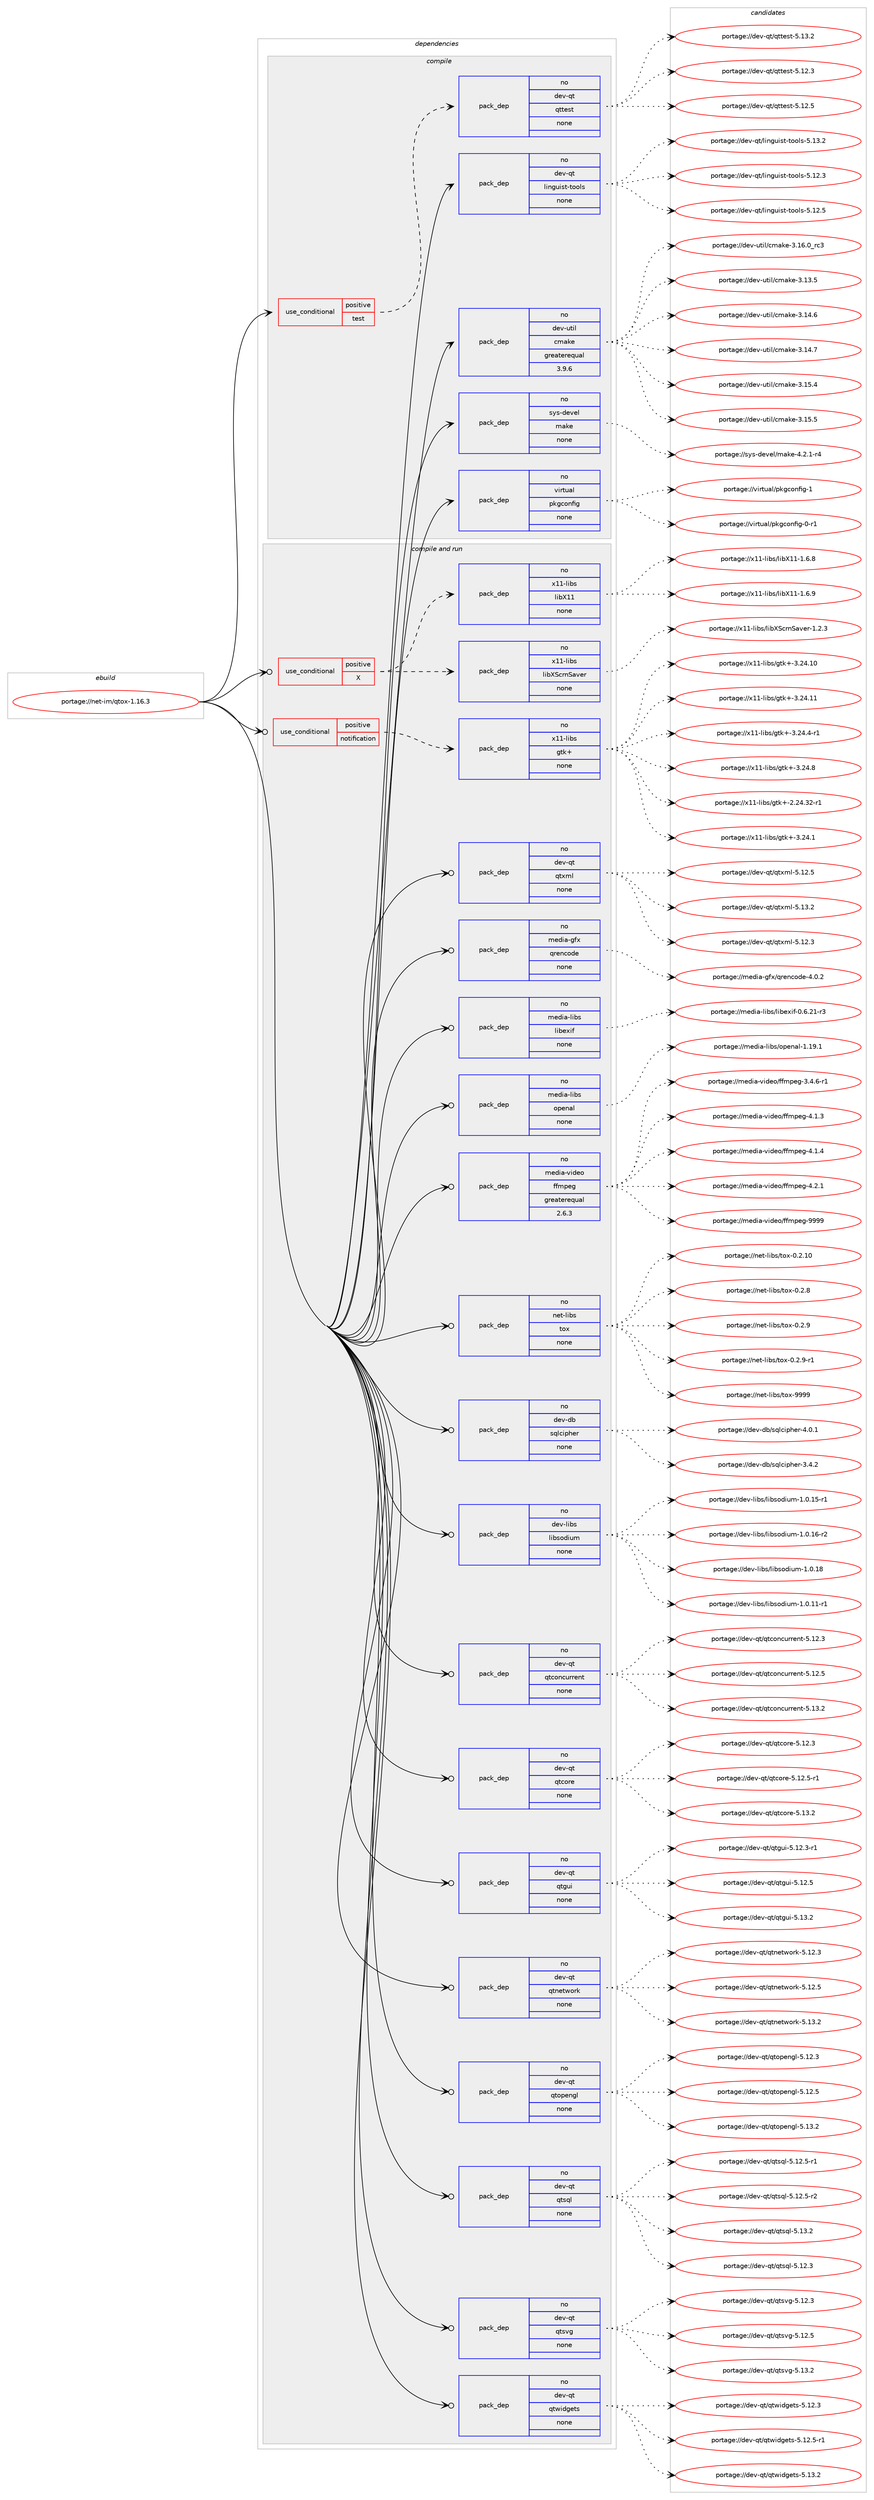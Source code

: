 digraph prolog {

# *************
# Graph options
# *************

newrank=true;
concentrate=true;
compound=true;
graph [rankdir=LR,fontname=Helvetica,fontsize=10,ranksep=1.5];#, ranksep=2.5, nodesep=0.2];
edge  [arrowhead=vee];
node  [fontname=Helvetica,fontsize=10];

# **********
# The ebuild
# **********

subgraph cluster_leftcol {
color=gray;
rank=same;
label=<<i>ebuild</i>>;
id [label="portage://net-im/qtox-1.16.3", color=red, width=4, href="../net-im/qtox-1.16.3.svg"];
}

# ****************
# The dependencies
# ****************

subgraph cluster_midcol {
color=gray;
label=<<i>dependencies</i>>;
subgraph cluster_compile {
fillcolor="#eeeeee";
style=filled;
label=<<i>compile</i>>;
subgraph cond88975 {
dependency355814 [label=<<TABLE BORDER="0" CELLBORDER="1" CELLSPACING="0" CELLPADDING="4"><TR><TD ROWSPAN="3" CELLPADDING="10">use_conditional</TD></TR><TR><TD>positive</TD></TR><TR><TD>test</TD></TR></TABLE>>, shape=none, color=red];
subgraph pack260957 {
dependency355815 [label=<<TABLE BORDER="0" CELLBORDER="1" CELLSPACING="0" CELLPADDING="4" WIDTH="220"><TR><TD ROWSPAN="6" CELLPADDING="30">pack_dep</TD></TR><TR><TD WIDTH="110">no</TD></TR><TR><TD>dev-qt</TD></TR><TR><TD>qttest</TD></TR><TR><TD>none</TD></TR><TR><TD></TD></TR></TABLE>>, shape=none, color=blue];
}
dependency355814:e -> dependency355815:w [weight=20,style="dashed",arrowhead="vee"];
}
id:e -> dependency355814:w [weight=20,style="solid",arrowhead="vee"];
subgraph pack260958 {
dependency355816 [label=<<TABLE BORDER="0" CELLBORDER="1" CELLSPACING="0" CELLPADDING="4" WIDTH="220"><TR><TD ROWSPAN="6" CELLPADDING="30">pack_dep</TD></TR><TR><TD WIDTH="110">no</TD></TR><TR><TD>dev-qt</TD></TR><TR><TD>linguist-tools</TD></TR><TR><TD>none</TD></TR><TR><TD></TD></TR></TABLE>>, shape=none, color=blue];
}
id:e -> dependency355816:w [weight=20,style="solid",arrowhead="vee"];
subgraph pack260959 {
dependency355817 [label=<<TABLE BORDER="0" CELLBORDER="1" CELLSPACING="0" CELLPADDING="4" WIDTH="220"><TR><TD ROWSPAN="6" CELLPADDING="30">pack_dep</TD></TR><TR><TD WIDTH="110">no</TD></TR><TR><TD>dev-util</TD></TR><TR><TD>cmake</TD></TR><TR><TD>greaterequal</TD></TR><TR><TD>3.9.6</TD></TR></TABLE>>, shape=none, color=blue];
}
id:e -> dependency355817:w [weight=20,style="solid",arrowhead="vee"];
subgraph pack260960 {
dependency355818 [label=<<TABLE BORDER="0" CELLBORDER="1" CELLSPACING="0" CELLPADDING="4" WIDTH="220"><TR><TD ROWSPAN="6" CELLPADDING="30">pack_dep</TD></TR><TR><TD WIDTH="110">no</TD></TR><TR><TD>sys-devel</TD></TR><TR><TD>make</TD></TR><TR><TD>none</TD></TR><TR><TD></TD></TR></TABLE>>, shape=none, color=blue];
}
id:e -> dependency355818:w [weight=20,style="solid",arrowhead="vee"];
subgraph pack260961 {
dependency355819 [label=<<TABLE BORDER="0" CELLBORDER="1" CELLSPACING="0" CELLPADDING="4" WIDTH="220"><TR><TD ROWSPAN="6" CELLPADDING="30">pack_dep</TD></TR><TR><TD WIDTH="110">no</TD></TR><TR><TD>virtual</TD></TR><TR><TD>pkgconfig</TD></TR><TR><TD>none</TD></TR><TR><TD></TD></TR></TABLE>>, shape=none, color=blue];
}
id:e -> dependency355819:w [weight=20,style="solid",arrowhead="vee"];
}
subgraph cluster_compileandrun {
fillcolor="#eeeeee";
style=filled;
label=<<i>compile and run</i>>;
subgraph cond88976 {
dependency355820 [label=<<TABLE BORDER="0" CELLBORDER="1" CELLSPACING="0" CELLPADDING="4"><TR><TD ROWSPAN="3" CELLPADDING="10">use_conditional</TD></TR><TR><TD>positive</TD></TR><TR><TD>X</TD></TR></TABLE>>, shape=none, color=red];
subgraph pack260962 {
dependency355821 [label=<<TABLE BORDER="0" CELLBORDER="1" CELLSPACING="0" CELLPADDING="4" WIDTH="220"><TR><TD ROWSPAN="6" CELLPADDING="30">pack_dep</TD></TR><TR><TD WIDTH="110">no</TD></TR><TR><TD>x11-libs</TD></TR><TR><TD>libX11</TD></TR><TR><TD>none</TD></TR><TR><TD></TD></TR></TABLE>>, shape=none, color=blue];
}
dependency355820:e -> dependency355821:w [weight=20,style="dashed",arrowhead="vee"];
subgraph pack260963 {
dependency355822 [label=<<TABLE BORDER="0" CELLBORDER="1" CELLSPACING="0" CELLPADDING="4" WIDTH="220"><TR><TD ROWSPAN="6" CELLPADDING="30">pack_dep</TD></TR><TR><TD WIDTH="110">no</TD></TR><TR><TD>x11-libs</TD></TR><TR><TD>libXScrnSaver</TD></TR><TR><TD>none</TD></TR><TR><TD></TD></TR></TABLE>>, shape=none, color=blue];
}
dependency355820:e -> dependency355822:w [weight=20,style="dashed",arrowhead="vee"];
}
id:e -> dependency355820:w [weight=20,style="solid",arrowhead="odotvee"];
subgraph cond88977 {
dependency355823 [label=<<TABLE BORDER="0" CELLBORDER="1" CELLSPACING="0" CELLPADDING="4"><TR><TD ROWSPAN="3" CELLPADDING="10">use_conditional</TD></TR><TR><TD>positive</TD></TR><TR><TD>notification</TD></TR></TABLE>>, shape=none, color=red];
subgraph pack260964 {
dependency355824 [label=<<TABLE BORDER="0" CELLBORDER="1" CELLSPACING="0" CELLPADDING="4" WIDTH="220"><TR><TD ROWSPAN="6" CELLPADDING="30">pack_dep</TD></TR><TR><TD WIDTH="110">no</TD></TR><TR><TD>x11-libs</TD></TR><TR><TD>gtk+</TD></TR><TR><TD>none</TD></TR><TR><TD></TD></TR></TABLE>>, shape=none, color=blue];
}
dependency355823:e -> dependency355824:w [weight=20,style="dashed",arrowhead="vee"];
}
id:e -> dependency355823:w [weight=20,style="solid",arrowhead="odotvee"];
subgraph pack260965 {
dependency355825 [label=<<TABLE BORDER="0" CELLBORDER="1" CELLSPACING="0" CELLPADDING="4" WIDTH="220"><TR><TD ROWSPAN="6" CELLPADDING="30">pack_dep</TD></TR><TR><TD WIDTH="110">no</TD></TR><TR><TD>dev-db</TD></TR><TR><TD>sqlcipher</TD></TR><TR><TD>none</TD></TR><TR><TD></TD></TR></TABLE>>, shape=none, color=blue];
}
id:e -> dependency355825:w [weight=20,style="solid",arrowhead="odotvee"];
subgraph pack260966 {
dependency355826 [label=<<TABLE BORDER="0" CELLBORDER="1" CELLSPACING="0" CELLPADDING="4" WIDTH="220"><TR><TD ROWSPAN="6" CELLPADDING="30">pack_dep</TD></TR><TR><TD WIDTH="110">no</TD></TR><TR><TD>dev-libs</TD></TR><TR><TD>libsodium</TD></TR><TR><TD>none</TD></TR><TR><TD></TD></TR></TABLE>>, shape=none, color=blue];
}
id:e -> dependency355826:w [weight=20,style="solid",arrowhead="odotvee"];
subgraph pack260967 {
dependency355827 [label=<<TABLE BORDER="0" CELLBORDER="1" CELLSPACING="0" CELLPADDING="4" WIDTH="220"><TR><TD ROWSPAN="6" CELLPADDING="30">pack_dep</TD></TR><TR><TD WIDTH="110">no</TD></TR><TR><TD>dev-qt</TD></TR><TR><TD>qtconcurrent</TD></TR><TR><TD>none</TD></TR><TR><TD></TD></TR></TABLE>>, shape=none, color=blue];
}
id:e -> dependency355827:w [weight=20,style="solid",arrowhead="odotvee"];
subgraph pack260968 {
dependency355828 [label=<<TABLE BORDER="0" CELLBORDER="1" CELLSPACING="0" CELLPADDING="4" WIDTH="220"><TR><TD ROWSPAN="6" CELLPADDING="30">pack_dep</TD></TR><TR><TD WIDTH="110">no</TD></TR><TR><TD>dev-qt</TD></TR><TR><TD>qtcore</TD></TR><TR><TD>none</TD></TR><TR><TD></TD></TR></TABLE>>, shape=none, color=blue];
}
id:e -> dependency355828:w [weight=20,style="solid",arrowhead="odotvee"];
subgraph pack260969 {
dependency355829 [label=<<TABLE BORDER="0" CELLBORDER="1" CELLSPACING="0" CELLPADDING="4" WIDTH="220"><TR><TD ROWSPAN="6" CELLPADDING="30">pack_dep</TD></TR><TR><TD WIDTH="110">no</TD></TR><TR><TD>dev-qt</TD></TR><TR><TD>qtgui</TD></TR><TR><TD>none</TD></TR><TR><TD></TD></TR></TABLE>>, shape=none, color=blue];
}
id:e -> dependency355829:w [weight=20,style="solid",arrowhead="odotvee"];
subgraph pack260970 {
dependency355830 [label=<<TABLE BORDER="0" CELLBORDER="1" CELLSPACING="0" CELLPADDING="4" WIDTH="220"><TR><TD ROWSPAN="6" CELLPADDING="30">pack_dep</TD></TR><TR><TD WIDTH="110">no</TD></TR><TR><TD>dev-qt</TD></TR><TR><TD>qtnetwork</TD></TR><TR><TD>none</TD></TR><TR><TD></TD></TR></TABLE>>, shape=none, color=blue];
}
id:e -> dependency355830:w [weight=20,style="solid",arrowhead="odotvee"];
subgraph pack260971 {
dependency355831 [label=<<TABLE BORDER="0" CELLBORDER="1" CELLSPACING="0" CELLPADDING="4" WIDTH="220"><TR><TD ROWSPAN="6" CELLPADDING="30">pack_dep</TD></TR><TR><TD WIDTH="110">no</TD></TR><TR><TD>dev-qt</TD></TR><TR><TD>qtopengl</TD></TR><TR><TD>none</TD></TR><TR><TD></TD></TR></TABLE>>, shape=none, color=blue];
}
id:e -> dependency355831:w [weight=20,style="solid",arrowhead="odotvee"];
subgraph pack260972 {
dependency355832 [label=<<TABLE BORDER="0" CELLBORDER="1" CELLSPACING="0" CELLPADDING="4" WIDTH="220"><TR><TD ROWSPAN="6" CELLPADDING="30">pack_dep</TD></TR><TR><TD WIDTH="110">no</TD></TR><TR><TD>dev-qt</TD></TR><TR><TD>qtsql</TD></TR><TR><TD>none</TD></TR><TR><TD></TD></TR></TABLE>>, shape=none, color=blue];
}
id:e -> dependency355832:w [weight=20,style="solid",arrowhead="odotvee"];
subgraph pack260973 {
dependency355833 [label=<<TABLE BORDER="0" CELLBORDER="1" CELLSPACING="0" CELLPADDING="4" WIDTH="220"><TR><TD ROWSPAN="6" CELLPADDING="30">pack_dep</TD></TR><TR><TD WIDTH="110">no</TD></TR><TR><TD>dev-qt</TD></TR><TR><TD>qtsvg</TD></TR><TR><TD>none</TD></TR><TR><TD></TD></TR></TABLE>>, shape=none, color=blue];
}
id:e -> dependency355833:w [weight=20,style="solid",arrowhead="odotvee"];
subgraph pack260974 {
dependency355834 [label=<<TABLE BORDER="0" CELLBORDER="1" CELLSPACING="0" CELLPADDING="4" WIDTH="220"><TR><TD ROWSPAN="6" CELLPADDING="30">pack_dep</TD></TR><TR><TD WIDTH="110">no</TD></TR><TR><TD>dev-qt</TD></TR><TR><TD>qtwidgets</TD></TR><TR><TD>none</TD></TR><TR><TD></TD></TR></TABLE>>, shape=none, color=blue];
}
id:e -> dependency355834:w [weight=20,style="solid",arrowhead="odotvee"];
subgraph pack260975 {
dependency355835 [label=<<TABLE BORDER="0" CELLBORDER="1" CELLSPACING="0" CELLPADDING="4" WIDTH="220"><TR><TD ROWSPAN="6" CELLPADDING="30">pack_dep</TD></TR><TR><TD WIDTH="110">no</TD></TR><TR><TD>dev-qt</TD></TR><TR><TD>qtxml</TD></TR><TR><TD>none</TD></TR><TR><TD></TD></TR></TABLE>>, shape=none, color=blue];
}
id:e -> dependency355835:w [weight=20,style="solid",arrowhead="odotvee"];
subgraph pack260976 {
dependency355836 [label=<<TABLE BORDER="0" CELLBORDER="1" CELLSPACING="0" CELLPADDING="4" WIDTH="220"><TR><TD ROWSPAN="6" CELLPADDING="30">pack_dep</TD></TR><TR><TD WIDTH="110">no</TD></TR><TR><TD>media-gfx</TD></TR><TR><TD>qrencode</TD></TR><TR><TD>none</TD></TR><TR><TD></TD></TR></TABLE>>, shape=none, color=blue];
}
id:e -> dependency355836:w [weight=20,style="solid",arrowhead="odotvee"];
subgraph pack260977 {
dependency355837 [label=<<TABLE BORDER="0" CELLBORDER="1" CELLSPACING="0" CELLPADDING="4" WIDTH="220"><TR><TD ROWSPAN="6" CELLPADDING="30">pack_dep</TD></TR><TR><TD WIDTH="110">no</TD></TR><TR><TD>media-libs</TD></TR><TR><TD>libexif</TD></TR><TR><TD>none</TD></TR><TR><TD></TD></TR></TABLE>>, shape=none, color=blue];
}
id:e -> dependency355837:w [weight=20,style="solid",arrowhead="odotvee"];
subgraph pack260978 {
dependency355838 [label=<<TABLE BORDER="0" CELLBORDER="1" CELLSPACING="0" CELLPADDING="4" WIDTH="220"><TR><TD ROWSPAN="6" CELLPADDING="30">pack_dep</TD></TR><TR><TD WIDTH="110">no</TD></TR><TR><TD>media-libs</TD></TR><TR><TD>openal</TD></TR><TR><TD>none</TD></TR><TR><TD></TD></TR></TABLE>>, shape=none, color=blue];
}
id:e -> dependency355838:w [weight=20,style="solid",arrowhead="odotvee"];
subgraph pack260979 {
dependency355839 [label=<<TABLE BORDER="0" CELLBORDER="1" CELLSPACING="0" CELLPADDING="4" WIDTH="220"><TR><TD ROWSPAN="6" CELLPADDING="30">pack_dep</TD></TR><TR><TD WIDTH="110">no</TD></TR><TR><TD>media-video</TD></TR><TR><TD>ffmpeg</TD></TR><TR><TD>greaterequal</TD></TR><TR><TD>2.6.3</TD></TR></TABLE>>, shape=none, color=blue];
}
id:e -> dependency355839:w [weight=20,style="solid",arrowhead="odotvee"];
subgraph pack260980 {
dependency355840 [label=<<TABLE BORDER="0" CELLBORDER="1" CELLSPACING="0" CELLPADDING="4" WIDTH="220"><TR><TD ROWSPAN="6" CELLPADDING="30">pack_dep</TD></TR><TR><TD WIDTH="110">no</TD></TR><TR><TD>net-libs</TD></TR><TR><TD>tox</TD></TR><TR><TD>none</TD></TR><TR><TD></TD></TR></TABLE>>, shape=none, color=blue];
}
id:e -> dependency355840:w [weight=20,style="solid",arrowhead="odotvee"];
}
subgraph cluster_run {
fillcolor="#eeeeee";
style=filled;
label=<<i>run</i>>;
}
}

# **************
# The candidates
# **************

subgraph cluster_choices {
rank=same;
color=gray;
label=<<i>candidates</i>>;

subgraph choice260957 {
color=black;
nodesep=1;
choiceportage100101118451131164711311611610111511645534649504651 [label="portage://dev-qt/qttest-5.12.3", color=red, width=4,href="../dev-qt/qttest-5.12.3.svg"];
choiceportage100101118451131164711311611610111511645534649504653 [label="portage://dev-qt/qttest-5.12.5", color=red, width=4,href="../dev-qt/qttest-5.12.5.svg"];
choiceportage100101118451131164711311611610111511645534649514650 [label="portage://dev-qt/qttest-5.13.2", color=red, width=4,href="../dev-qt/qttest-5.13.2.svg"];
dependency355815:e -> choiceportage100101118451131164711311611610111511645534649504651:w [style=dotted,weight="100"];
dependency355815:e -> choiceportage100101118451131164711311611610111511645534649504653:w [style=dotted,weight="100"];
dependency355815:e -> choiceportage100101118451131164711311611610111511645534649514650:w [style=dotted,weight="100"];
}
subgraph choice260958 {
color=black;
nodesep=1;
choiceportage10010111845113116471081051101031171051151164511611111110811545534649504651 [label="portage://dev-qt/linguist-tools-5.12.3", color=red, width=4,href="../dev-qt/linguist-tools-5.12.3.svg"];
choiceportage10010111845113116471081051101031171051151164511611111110811545534649504653 [label="portage://dev-qt/linguist-tools-5.12.5", color=red, width=4,href="../dev-qt/linguist-tools-5.12.5.svg"];
choiceportage10010111845113116471081051101031171051151164511611111110811545534649514650 [label="portage://dev-qt/linguist-tools-5.13.2", color=red, width=4,href="../dev-qt/linguist-tools-5.13.2.svg"];
dependency355816:e -> choiceportage10010111845113116471081051101031171051151164511611111110811545534649504651:w [style=dotted,weight="100"];
dependency355816:e -> choiceportage10010111845113116471081051101031171051151164511611111110811545534649504653:w [style=dotted,weight="100"];
dependency355816:e -> choiceportage10010111845113116471081051101031171051151164511611111110811545534649514650:w [style=dotted,weight="100"];
}
subgraph choice260959 {
color=black;
nodesep=1;
choiceportage1001011184511711610510847991099710710145514649514653 [label="portage://dev-util/cmake-3.13.5", color=red, width=4,href="../dev-util/cmake-3.13.5.svg"];
choiceportage1001011184511711610510847991099710710145514649524654 [label="portage://dev-util/cmake-3.14.6", color=red, width=4,href="../dev-util/cmake-3.14.6.svg"];
choiceportage1001011184511711610510847991099710710145514649524655 [label="portage://dev-util/cmake-3.14.7", color=red, width=4,href="../dev-util/cmake-3.14.7.svg"];
choiceportage1001011184511711610510847991099710710145514649534652 [label="portage://dev-util/cmake-3.15.4", color=red, width=4,href="../dev-util/cmake-3.15.4.svg"];
choiceportage1001011184511711610510847991099710710145514649534653 [label="portage://dev-util/cmake-3.15.5", color=red, width=4,href="../dev-util/cmake-3.15.5.svg"];
choiceportage1001011184511711610510847991099710710145514649544648951149951 [label="portage://dev-util/cmake-3.16.0_rc3", color=red, width=4,href="../dev-util/cmake-3.16.0_rc3.svg"];
dependency355817:e -> choiceportage1001011184511711610510847991099710710145514649514653:w [style=dotted,weight="100"];
dependency355817:e -> choiceportage1001011184511711610510847991099710710145514649524654:w [style=dotted,weight="100"];
dependency355817:e -> choiceportage1001011184511711610510847991099710710145514649524655:w [style=dotted,weight="100"];
dependency355817:e -> choiceportage1001011184511711610510847991099710710145514649534652:w [style=dotted,weight="100"];
dependency355817:e -> choiceportage1001011184511711610510847991099710710145514649534653:w [style=dotted,weight="100"];
dependency355817:e -> choiceportage1001011184511711610510847991099710710145514649544648951149951:w [style=dotted,weight="100"];
}
subgraph choice260960 {
color=black;
nodesep=1;
choiceportage1151211154510010111810110847109971071014552465046494511452 [label="portage://sys-devel/make-4.2.1-r4", color=red, width=4,href="../sys-devel/make-4.2.1-r4.svg"];
dependency355818:e -> choiceportage1151211154510010111810110847109971071014552465046494511452:w [style=dotted,weight="100"];
}
subgraph choice260961 {
color=black;
nodesep=1;
choiceportage11810511411611797108471121071039911111010210510345484511449 [label="portage://virtual/pkgconfig-0-r1", color=red, width=4,href="../virtual/pkgconfig-0-r1.svg"];
choiceportage1181051141161179710847112107103991111101021051034549 [label="portage://virtual/pkgconfig-1", color=red, width=4,href="../virtual/pkgconfig-1.svg"];
dependency355819:e -> choiceportage11810511411611797108471121071039911111010210510345484511449:w [style=dotted,weight="100"];
dependency355819:e -> choiceportage1181051141161179710847112107103991111101021051034549:w [style=dotted,weight="100"];
}
subgraph choice260962 {
color=black;
nodesep=1;
choiceportage120494945108105981154710810598884949454946544656 [label="portage://x11-libs/libX11-1.6.8", color=red, width=4,href="../x11-libs/libX11-1.6.8.svg"];
choiceportage120494945108105981154710810598884949454946544657 [label="portage://x11-libs/libX11-1.6.9", color=red, width=4,href="../x11-libs/libX11-1.6.9.svg"];
dependency355821:e -> choiceportage120494945108105981154710810598884949454946544656:w [style=dotted,weight="100"];
dependency355821:e -> choiceportage120494945108105981154710810598884949454946544657:w [style=dotted,weight="100"];
}
subgraph choice260963 {
color=black;
nodesep=1;
choiceportage1204949451081059811547108105988883991141108397118101114454946504651 [label="portage://x11-libs/libXScrnSaver-1.2.3", color=red, width=4,href="../x11-libs/libXScrnSaver-1.2.3.svg"];
dependency355822:e -> choiceportage1204949451081059811547108105988883991141108397118101114454946504651:w [style=dotted,weight="100"];
}
subgraph choice260964 {
color=black;
nodesep=1;
choiceportage12049494510810598115471031161074345504650524651504511449 [label="portage://x11-libs/gtk+-2.24.32-r1", color=red, width=4,href="../x11-libs/gtk+-2.24.32-r1.svg"];
choiceportage12049494510810598115471031161074345514650524649 [label="portage://x11-libs/gtk+-3.24.1", color=red, width=4,href="../x11-libs/gtk+-3.24.1.svg"];
choiceportage1204949451081059811547103116107434551465052464948 [label="portage://x11-libs/gtk+-3.24.10", color=red, width=4,href="../x11-libs/gtk+-3.24.10.svg"];
choiceportage1204949451081059811547103116107434551465052464949 [label="portage://x11-libs/gtk+-3.24.11", color=red, width=4,href="../x11-libs/gtk+-3.24.11.svg"];
choiceportage120494945108105981154710311610743455146505246524511449 [label="portage://x11-libs/gtk+-3.24.4-r1", color=red, width=4,href="../x11-libs/gtk+-3.24.4-r1.svg"];
choiceportage12049494510810598115471031161074345514650524656 [label="portage://x11-libs/gtk+-3.24.8", color=red, width=4,href="../x11-libs/gtk+-3.24.8.svg"];
dependency355824:e -> choiceportage12049494510810598115471031161074345504650524651504511449:w [style=dotted,weight="100"];
dependency355824:e -> choiceportage12049494510810598115471031161074345514650524649:w [style=dotted,weight="100"];
dependency355824:e -> choiceportage1204949451081059811547103116107434551465052464948:w [style=dotted,weight="100"];
dependency355824:e -> choiceportage1204949451081059811547103116107434551465052464949:w [style=dotted,weight="100"];
dependency355824:e -> choiceportage120494945108105981154710311610743455146505246524511449:w [style=dotted,weight="100"];
dependency355824:e -> choiceportage12049494510810598115471031161074345514650524656:w [style=dotted,weight="100"];
}
subgraph choice260965 {
color=black;
nodesep=1;
choiceportage10010111845100984711511310899105112104101114455146524650 [label="portage://dev-db/sqlcipher-3.4.2", color=red, width=4,href="../dev-db/sqlcipher-3.4.2.svg"];
choiceportage10010111845100984711511310899105112104101114455246484649 [label="portage://dev-db/sqlcipher-4.0.1", color=red, width=4,href="../dev-db/sqlcipher-4.0.1.svg"];
dependency355825:e -> choiceportage10010111845100984711511310899105112104101114455146524650:w [style=dotted,weight="100"];
dependency355825:e -> choiceportage10010111845100984711511310899105112104101114455246484649:w [style=dotted,weight="100"];
}
subgraph choice260966 {
color=black;
nodesep=1;
choiceportage10010111845108105981154710810598115111100105117109454946484649494511449 [label="portage://dev-libs/libsodium-1.0.11-r1", color=red, width=4,href="../dev-libs/libsodium-1.0.11-r1.svg"];
choiceportage10010111845108105981154710810598115111100105117109454946484649534511449 [label="portage://dev-libs/libsodium-1.0.15-r1", color=red, width=4,href="../dev-libs/libsodium-1.0.15-r1.svg"];
choiceportage10010111845108105981154710810598115111100105117109454946484649544511450 [label="portage://dev-libs/libsodium-1.0.16-r2", color=red, width=4,href="../dev-libs/libsodium-1.0.16-r2.svg"];
choiceportage1001011184510810598115471081059811511110010511710945494648464956 [label="portage://dev-libs/libsodium-1.0.18", color=red, width=4,href="../dev-libs/libsodium-1.0.18.svg"];
dependency355826:e -> choiceportage10010111845108105981154710810598115111100105117109454946484649494511449:w [style=dotted,weight="100"];
dependency355826:e -> choiceportage10010111845108105981154710810598115111100105117109454946484649534511449:w [style=dotted,weight="100"];
dependency355826:e -> choiceportage10010111845108105981154710810598115111100105117109454946484649544511450:w [style=dotted,weight="100"];
dependency355826:e -> choiceportage1001011184510810598115471081059811511110010511710945494648464956:w [style=dotted,weight="100"];
}
subgraph choice260967 {
color=black;
nodesep=1;
choiceportage1001011184511311647113116991111109911711411410111011645534649504651 [label="portage://dev-qt/qtconcurrent-5.12.3", color=red, width=4,href="../dev-qt/qtconcurrent-5.12.3.svg"];
choiceportage1001011184511311647113116991111109911711411410111011645534649504653 [label="portage://dev-qt/qtconcurrent-5.12.5", color=red, width=4,href="../dev-qt/qtconcurrent-5.12.5.svg"];
choiceportage1001011184511311647113116991111109911711411410111011645534649514650 [label="portage://dev-qt/qtconcurrent-5.13.2", color=red, width=4,href="../dev-qt/qtconcurrent-5.13.2.svg"];
dependency355827:e -> choiceportage1001011184511311647113116991111109911711411410111011645534649504651:w [style=dotted,weight="100"];
dependency355827:e -> choiceportage1001011184511311647113116991111109911711411410111011645534649504653:w [style=dotted,weight="100"];
dependency355827:e -> choiceportage1001011184511311647113116991111109911711411410111011645534649514650:w [style=dotted,weight="100"];
}
subgraph choice260968 {
color=black;
nodesep=1;
choiceportage10010111845113116471131169911111410145534649504651 [label="portage://dev-qt/qtcore-5.12.3", color=red, width=4,href="../dev-qt/qtcore-5.12.3.svg"];
choiceportage100101118451131164711311699111114101455346495046534511449 [label="portage://dev-qt/qtcore-5.12.5-r1", color=red, width=4,href="../dev-qt/qtcore-5.12.5-r1.svg"];
choiceportage10010111845113116471131169911111410145534649514650 [label="portage://dev-qt/qtcore-5.13.2", color=red, width=4,href="../dev-qt/qtcore-5.13.2.svg"];
dependency355828:e -> choiceportage10010111845113116471131169911111410145534649504651:w [style=dotted,weight="100"];
dependency355828:e -> choiceportage100101118451131164711311699111114101455346495046534511449:w [style=dotted,weight="100"];
dependency355828:e -> choiceportage10010111845113116471131169911111410145534649514650:w [style=dotted,weight="100"];
}
subgraph choice260969 {
color=black;
nodesep=1;
choiceportage1001011184511311647113116103117105455346495046514511449 [label="portage://dev-qt/qtgui-5.12.3-r1", color=red, width=4,href="../dev-qt/qtgui-5.12.3-r1.svg"];
choiceportage100101118451131164711311610311710545534649504653 [label="portage://dev-qt/qtgui-5.12.5", color=red, width=4,href="../dev-qt/qtgui-5.12.5.svg"];
choiceportage100101118451131164711311610311710545534649514650 [label="portage://dev-qt/qtgui-5.13.2", color=red, width=4,href="../dev-qt/qtgui-5.13.2.svg"];
dependency355829:e -> choiceportage1001011184511311647113116103117105455346495046514511449:w [style=dotted,weight="100"];
dependency355829:e -> choiceportage100101118451131164711311610311710545534649504653:w [style=dotted,weight="100"];
dependency355829:e -> choiceportage100101118451131164711311610311710545534649514650:w [style=dotted,weight="100"];
}
subgraph choice260970 {
color=black;
nodesep=1;
choiceportage100101118451131164711311611010111611911111410745534649504651 [label="portage://dev-qt/qtnetwork-5.12.3", color=red, width=4,href="../dev-qt/qtnetwork-5.12.3.svg"];
choiceportage100101118451131164711311611010111611911111410745534649504653 [label="portage://dev-qt/qtnetwork-5.12.5", color=red, width=4,href="../dev-qt/qtnetwork-5.12.5.svg"];
choiceportage100101118451131164711311611010111611911111410745534649514650 [label="portage://dev-qt/qtnetwork-5.13.2", color=red, width=4,href="../dev-qt/qtnetwork-5.13.2.svg"];
dependency355830:e -> choiceportage100101118451131164711311611010111611911111410745534649504651:w [style=dotted,weight="100"];
dependency355830:e -> choiceportage100101118451131164711311611010111611911111410745534649504653:w [style=dotted,weight="100"];
dependency355830:e -> choiceportage100101118451131164711311611010111611911111410745534649514650:w [style=dotted,weight="100"];
}
subgraph choice260971 {
color=black;
nodesep=1;
choiceportage100101118451131164711311611111210111010310845534649504651 [label="portage://dev-qt/qtopengl-5.12.3", color=red, width=4,href="../dev-qt/qtopengl-5.12.3.svg"];
choiceportage100101118451131164711311611111210111010310845534649504653 [label="portage://dev-qt/qtopengl-5.12.5", color=red, width=4,href="../dev-qt/qtopengl-5.12.5.svg"];
choiceportage100101118451131164711311611111210111010310845534649514650 [label="portage://dev-qt/qtopengl-5.13.2", color=red, width=4,href="../dev-qt/qtopengl-5.13.2.svg"];
dependency355831:e -> choiceportage100101118451131164711311611111210111010310845534649504651:w [style=dotted,weight="100"];
dependency355831:e -> choiceportage100101118451131164711311611111210111010310845534649504653:w [style=dotted,weight="100"];
dependency355831:e -> choiceportage100101118451131164711311611111210111010310845534649514650:w [style=dotted,weight="100"];
}
subgraph choice260972 {
color=black;
nodesep=1;
choiceportage100101118451131164711311611511310845534649504651 [label="portage://dev-qt/qtsql-5.12.3", color=red, width=4,href="../dev-qt/qtsql-5.12.3.svg"];
choiceportage1001011184511311647113116115113108455346495046534511449 [label="portage://dev-qt/qtsql-5.12.5-r1", color=red, width=4,href="../dev-qt/qtsql-5.12.5-r1.svg"];
choiceportage1001011184511311647113116115113108455346495046534511450 [label="portage://dev-qt/qtsql-5.12.5-r2", color=red, width=4,href="../dev-qt/qtsql-5.12.5-r2.svg"];
choiceportage100101118451131164711311611511310845534649514650 [label="portage://dev-qt/qtsql-5.13.2", color=red, width=4,href="../dev-qt/qtsql-5.13.2.svg"];
dependency355832:e -> choiceportage100101118451131164711311611511310845534649504651:w [style=dotted,weight="100"];
dependency355832:e -> choiceportage1001011184511311647113116115113108455346495046534511449:w [style=dotted,weight="100"];
dependency355832:e -> choiceportage1001011184511311647113116115113108455346495046534511450:w [style=dotted,weight="100"];
dependency355832:e -> choiceportage100101118451131164711311611511310845534649514650:w [style=dotted,weight="100"];
}
subgraph choice260973 {
color=black;
nodesep=1;
choiceportage100101118451131164711311611511810345534649504651 [label="portage://dev-qt/qtsvg-5.12.3", color=red, width=4,href="../dev-qt/qtsvg-5.12.3.svg"];
choiceportage100101118451131164711311611511810345534649504653 [label="portage://dev-qt/qtsvg-5.12.5", color=red, width=4,href="../dev-qt/qtsvg-5.12.5.svg"];
choiceportage100101118451131164711311611511810345534649514650 [label="portage://dev-qt/qtsvg-5.13.2", color=red, width=4,href="../dev-qt/qtsvg-5.13.2.svg"];
dependency355833:e -> choiceportage100101118451131164711311611511810345534649504651:w [style=dotted,weight="100"];
dependency355833:e -> choiceportage100101118451131164711311611511810345534649504653:w [style=dotted,weight="100"];
dependency355833:e -> choiceportage100101118451131164711311611511810345534649514650:w [style=dotted,weight="100"];
}
subgraph choice260974 {
color=black;
nodesep=1;
choiceportage100101118451131164711311611910510010310111611545534649504651 [label="portage://dev-qt/qtwidgets-5.12.3", color=red, width=4,href="../dev-qt/qtwidgets-5.12.3.svg"];
choiceportage1001011184511311647113116119105100103101116115455346495046534511449 [label="portage://dev-qt/qtwidgets-5.12.5-r1", color=red, width=4,href="../dev-qt/qtwidgets-5.12.5-r1.svg"];
choiceportage100101118451131164711311611910510010310111611545534649514650 [label="portage://dev-qt/qtwidgets-5.13.2", color=red, width=4,href="../dev-qt/qtwidgets-5.13.2.svg"];
dependency355834:e -> choiceportage100101118451131164711311611910510010310111611545534649504651:w [style=dotted,weight="100"];
dependency355834:e -> choiceportage1001011184511311647113116119105100103101116115455346495046534511449:w [style=dotted,weight="100"];
dependency355834:e -> choiceportage100101118451131164711311611910510010310111611545534649514650:w [style=dotted,weight="100"];
}
subgraph choice260975 {
color=black;
nodesep=1;
choiceportage100101118451131164711311612010910845534649504651 [label="portage://dev-qt/qtxml-5.12.3", color=red, width=4,href="../dev-qt/qtxml-5.12.3.svg"];
choiceportage100101118451131164711311612010910845534649504653 [label="portage://dev-qt/qtxml-5.12.5", color=red, width=4,href="../dev-qt/qtxml-5.12.5.svg"];
choiceportage100101118451131164711311612010910845534649514650 [label="portage://dev-qt/qtxml-5.13.2", color=red, width=4,href="../dev-qt/qtxml-5.13.2.svg"];
dependency355835:e -> choiceportage100101118451131164711311612010910845534649504651:w [style=dotted,weight="100"];
dependency355835:e -> choiceportage100101118451131164711311612010910845534649504653:w [style=dotted,weight="100"];
dependency355835:e -> choiceportage100101118451131164711311612010910845534649514650:w [style=dotted,weight="100"];
}
subgraph choice260976 {
color=black;
nodesep=1;
choiceportage10910110010597451031021204711311410111099111100101455246484650 [label="portage://media-gfx/qrencode-4.0.2", color=red, width=4,href="../media-gfx/qrencode-4.0.2.svg"];
dependency355836:e -> choiceportage10910110010597451031021204711311410111099111100101455246484650:w [style=dotted,weight="100"];
}
subgraph choice260977 {
color=black;
nodesep=1;
choiceportage1091011001059745108105981154710810598101120105102454846544650494511451 [label="portage://media-libs/libexif-0.6.21-r3", color=red, width=4,href="../media-libs/libexif-0.6.21-r3.svg"];
dependency355837:e -> choiceportage1091011001059745108105981154710810598101120105102454846544650494511451:w [style=dotted,weight="100"];
}
subgraph choice260978 {
color=black;
nodesep=1;
choiceportage109101100105974510810598115471111121011109710845494649574649 [label="portage://media-libs/openal-1.19.1", color=red, width=4,href="../media-libs/openal-1.19.1.svg"];
dependency355838:e -> choiceportage109101100105974510810598115471111121011109710845494649574649:w [style=dotted,weight="100"];
}
subgraph choice260979 {
color=black;
nodesep=1;
choiceportage1091011001059745118105100101111471021021091121011034551465246544511449 [label="portage://media-video/ffmpeg-3.4.6-r1", color=red, width=4,href="../media-video/ffmpeg-3.4.6-r1.svg"];
choiceportage109101100105974511810510010111147102102109112101103455246494651 [label="portage://media-video/ffmpeg-4.1.3", color=red, width=4,href="../media-video/ffmpeg-4.1.3.svg"];
choiceportage109101100105974511810510010111147102102109112101103455246494652 [label="portage://media-video/ffmpeg-4.1.4", color=red, width=4,href="../media-video/ffmpeg-4.1.4.svg"];
choiceportage109101100105974511810510010111147102102109112101103455246504649 [label="portage://media-video/ffmpeg-4.2.1", color=red, width=4,href="../media-video/ffmpeg-4.2.1.svg"];
choiceportage1091011001059745118105100101111471021021091121011034557575757 [label="portage://media-video/ffmpeg-9999", color=red, width=4,href="../media-video/ffmpeg-9999.svg"];
dependency355839:e -> choiceportage1091011001059745118105100101111471021021091121011034551465246544511449:w [style=dotted,weight="100"];
dependency355839:e -> choiceportage109101100105974511810510010111147102102109112101103455246494651:w [style=dotted,weight="100"];
dependency355839:e -> choiceportage109101100105974511810510010111147102102109112101103455246494652:w [style=dotted,weight="100"];
dependency355839:e -> choiceportage109101100105974511810510010111147102102109112101103455246504649:w [style=dotted,weight="100"];
dependency355839:e -> choiceportage1091011001059745118105100101111471021021091121011034557575757:w [style=dotted,weight="100"];
}
subgraph choice260980 {
color=black;
nodesep=1;
choiceportage11010111645108105981154711611112045484650464948 [label="portage://net-libs/tox-0.2.10", color=red, width=4,href="../net-libs/tox-0.2.10.svg"];
choiceportage110101116451081059811547116111120454846504656 [label="portage://net-libs/tox-0.2.8", color=red, width=4,href="../net-libs/tox-0.2.8.svg"];
choiceportage110101116451081059811547116111120454846504657 [label="portage://net-libs/tox-0.2.9", color=red, width=4,href="../net-libs/tox-0.2.9.svg"];
choiceportage1101011164510810598115471161111204548465046574511449 [label="portage://net-libs/tox-0.2.9-r1", color=red, width=4,href="../net-libs/tox-0.2.9-r1.svg"];
choiceportage1101011164510810598115471161111204557575757 [label="portage://net-libs/tox-9999", color=red, width=4,href="../net-libs/tox-9999.svg"];
dependency355840:e -> choiceportage11010111645108105981154711611112045484650464948:w [style=dotted,weight="100"];
dependency355840:e -> choiceportage110101116451081059811547116111120454846504656:w [style=dotted,weight="100"];
dependency355840:e -> choiceportage110101116451081059811547116111120454846504657:w [style=dotted,weight="100"];
dependency355840:e -> choiceportage1101011164510810598115471161111204548465046574511449:w [style=dotted,weight="100"];
dependency355840:e -> choiceportage1101011164510810598115471161111204557575757:w [style=dotted,weight="100"];
}
}

}
